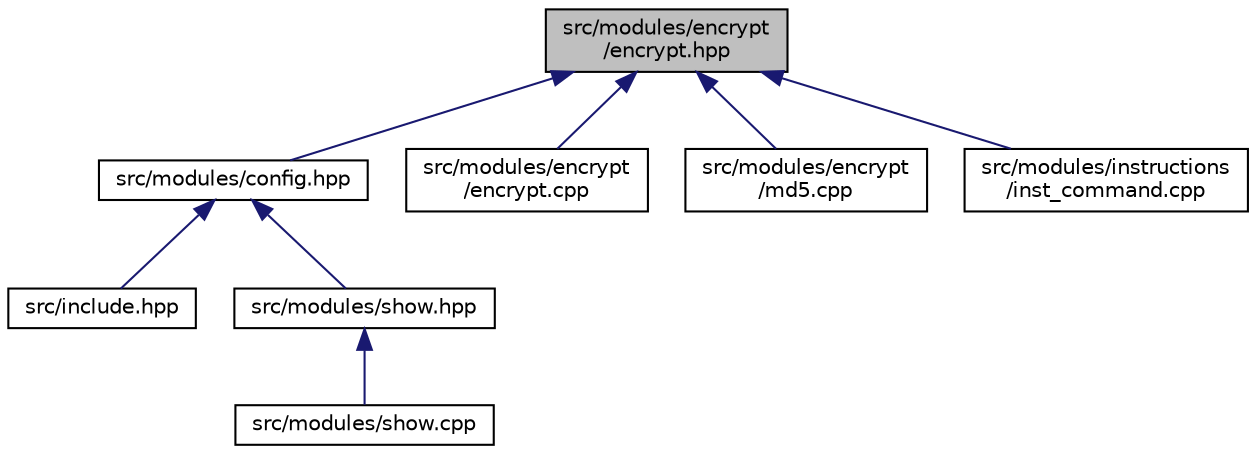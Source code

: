 digraph "src/modules/encrypt/encrypt.hpp"
{
 // LATEX_PDF_SIZE
  edge [fontname="Helvetica",fontsize="10",labelfontname="Helvetica",labelfontsize="10"];
  node [fontname="Helvetica",fontsize="10",shape=record];
  Node1 [label="src/modules/encrypt\l/encrypt.hpp",height=0.2,width=0.4,color="black", fillcolor="grey75", style="filled", fontcolor="black",tooltip="easyVim加密解密模块"];
  Node1 -> Node2 [dir="back",color="midnightblue",fontsize="10",style="solid",fontname="Helvetica"];
  Node2 [label="src/modules/config.hpp",height=0.2,width=0.4,color="black", fillcolor="white", style="filled",URL="$config_8hpp.html",tooltip="配置文件，头文件汇总"];
  Node2 -> Node3 [dir="back",color="midnightblue",fontsize="10",style="solid",fontname="Helvetica"];
  Node3 [label="src/include.hpp",height=0.2,width=0.4,color="black", fillcolor="white", style="filled",URL="$include_8hpp.html",tooltip="easyVim动态库头文件"];
  Node2 -> Node4 [dir="back",color="midnightblue",fontsize="10",style="solid",fontname="Helvetica"];
  Node4 [label="src/modules/show.hpp",height=0.2,width=0.4,color="black", fillcolor="white", style="filled",URL="$show_8hpp.html",tooltip="easyVim显示模块头文件"];
  Node4 -> Node5 [dir="back",color="midnightblue",fontsize="10",style="solid",fontname="Helvetica"];
  Node5 [label="src/modules/show.cpp",height=0.2,width=0.4,color="black", fillcolor="white", style="filled",URL="$show_8cpp.html",tooltip="easyVim显示模块实现文件"];
  Node1 -> Node6 [dir="back",color="midnightblue",fontsize="10",style="solid",fontname="Helvetica"];
  Node6 [label="src/modules/encrypt\l/encrypt.cpp",height=0.2,width=0.4,color="black", fillcolor="white", style="filled",URL="$encrypt_8cpp.html",tooltip="easyVim加密解密模块"];
  Node1 -> Node7 [dir="back",color="midnightblue",fontsize="10",style="solid",fontname="Helvetica"];
  Node7 [label="src/modules/encrypt\l/md5.cpp",height=0.2,width=0.4,color="black", fillcolor="white", style="filled",URL="$md5_8cpp.html",tooltip="easyVim MD5加密算法"];
  Node1 -> Node8 [dir="back",color="midnightblue",fontsize="10",style="solid",fontname="Helvetica"];
  Node8 [label="src/modules/instructions\l/inst_command.cpp",height=0.2,width=0.4,color="black", fillcolor="white", style="filled",URL="$inst__command_8cpp.html",tooltip="easyVim指令模块实现文件"];
}
